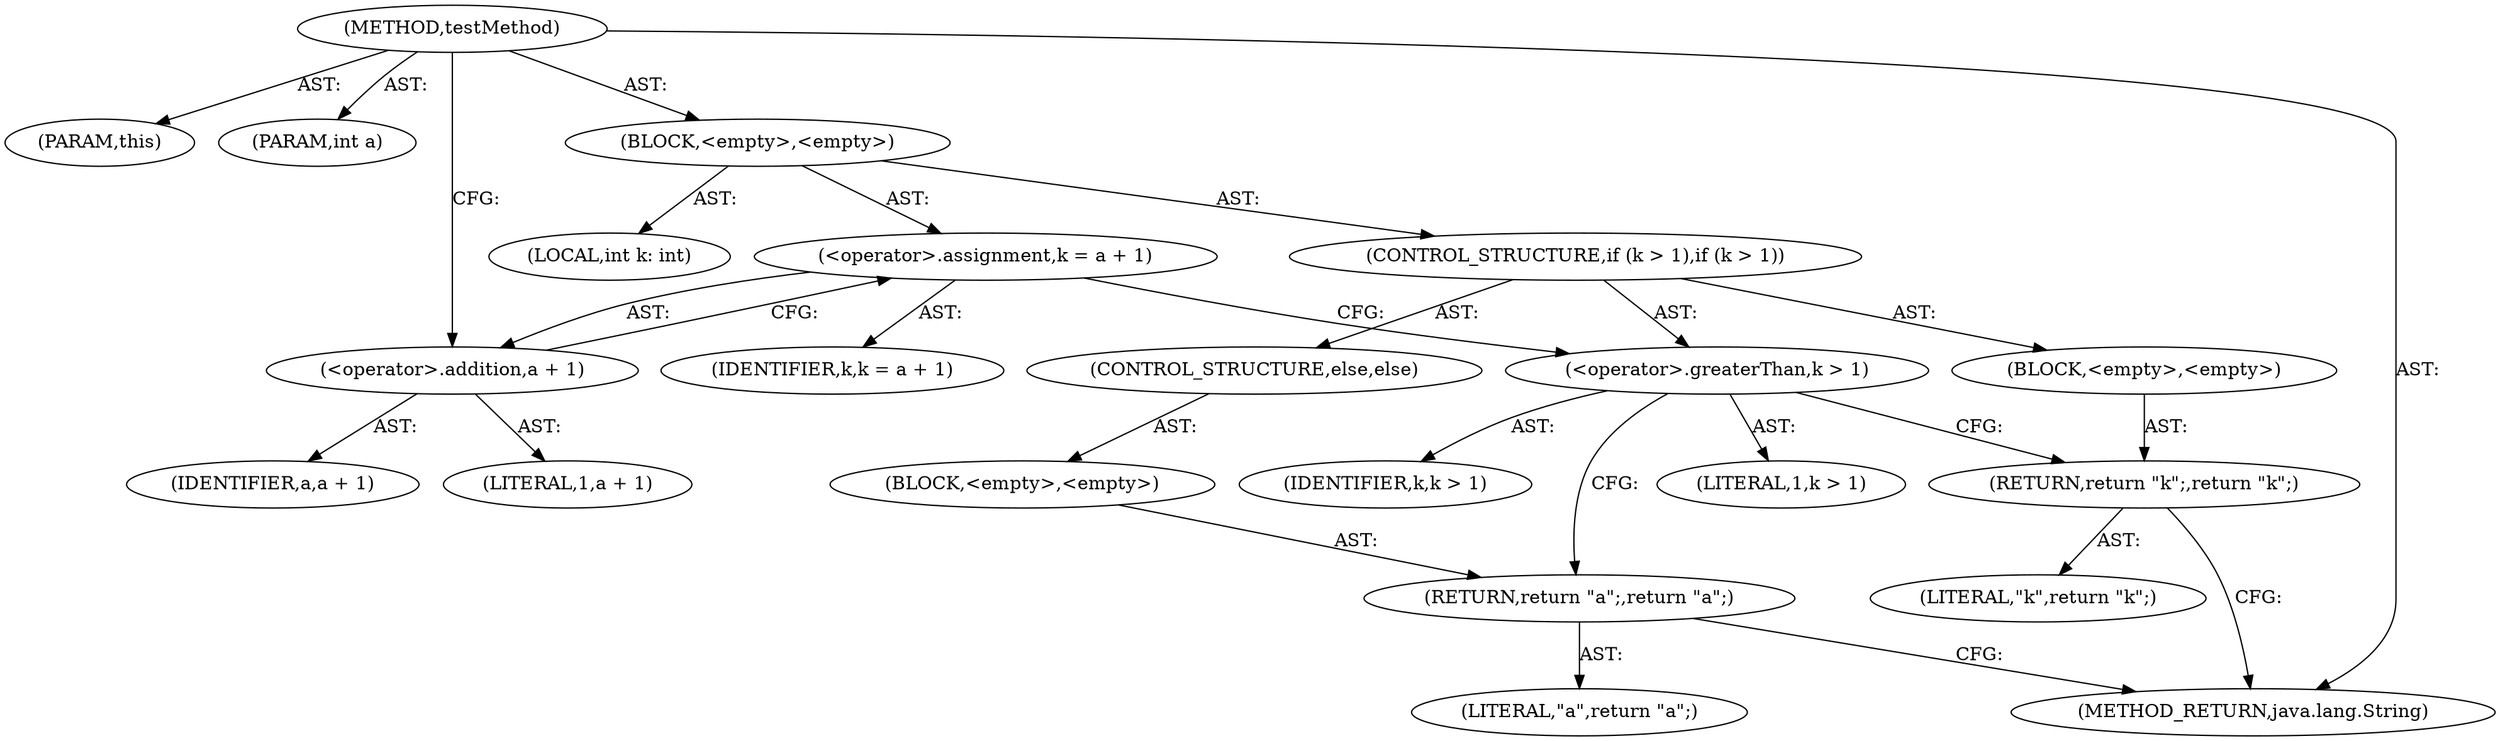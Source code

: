 digraph "testMethod" {  
"1000101" [label = "(METHOD,testMethod)" ]
"1000102" [label = "(PARAM,this)" ]
"1000103" [label = "(PARAM,int a)" ]
"1000104" [label = "(BLOCK,<empty>,<empty>)" ]
"1000105" [label = "(LOCAL,int k: int)" ]
"1000106" [label = "(<operator>.assignment,k = a + 1)" ]
"1000107" [label = "(IDENTIFIER,k,k = a + 1)" ]
"1000108" [label = "(<operator>.addition,a + 1)" ]
"1000109" [label = "(IDENTIFIER,a,a + 1)" ]
"1000110" [label = "(LITERAL,1,a + 1)" ]
"1000111" [label = "(CONTROL_STRUCTURE,if (k > 1),if (k > 1))" ]
"1000112" [label = "(<operator>.greaterThan,k > 1)" ]
"1000113" [label = "(IDENTIFIER,k,k > 1)" ]
"1000114" [label = "(LITERAL,1,k > 1)" ]
"1000115" [label = "(BLOCK,<empty>,<empty>)" ]
"1000116" [label = "(RETURN,return \"k\";,return \"k\";)" ]
"1000117" [label = "(LITERAL,\"k\",return \"k\";)" ]
"1000118" [label = "(CONTROL_STRUCTURE,else,else)" ]
"1000119" [label = "(BLOCK,<empty>,<empty>)" ]
"1000120" [label = "(RETURN,return \"a\";,return \"a\";)" ]
"1000121" [label = "(LITERAL,\"a\",return \"a\";)" ]
"1000122" [label = "(METHOD_RETURN,java.lang.String)" ]
  "1000101" -> "1000102"  [ label = "AST: "] 
  "1000101" -> "1000103"  [ label = "AST: "] 
  "1000101" -> "1000104"  [ label = "AST: "] 
  "1000101" -> "1000122"  [ label = "AST: "] 
  "1000104" -> "1000105"  [ label = "AST: "] 
  "1000104" -> "1000106"  [ label = "AST: "] 
  "1000104" -> "1000111"  [ label = "AST: "] 
  "1000106" -> "1000107"  [ label = "AST: "] 
  "1000106" -> "1000108"  [ label = "AST: "] 
  "1000108" -> "1000109"  [ label = "AST: "] 
  "1000108" -> "1000110"  [ label = "AST: "] 
  "1000111" -> "1000112"  [ label = "AST: "] 
  "1000111" -> "1000115"  [ label = "AST: "] 
  "1000111" -> "1000118"  [ label = "AST: "] 
  "1000112" -> "1000113"  [ label = "AST: "] 
  "1000112" -> "1000114"  [ label = "AST: "] 
  "1000115" -> "1000116"  [ label = "AST: "] 
  "1000116" -> "1000117"  [ label = "AST: "] 
  "1000118" -> "1000119"  [ label = "AST: "] 
  "1000119" -> "1000120"  [ label = "AST: "] 
  "1000120" -> "1000121"  [ label = "AST: "] 
  "1000106" -> "1000112"  [ label = "CFG: "] 
  "1000108" -> "1000106"  [ label = "CFG: "] 
  "1000112" -> "1000116"  [ label = "CFG: "] 
  "1000112" -> "1000120"  [ label = "CFG: "] 
  "1000116" -> "1000122"  [ label = "CFG: "] 
  "1000120" -> "1000122"  [ label = "CFG: "] 
  "1000101" -> "1000108"  [ label = "CFG: "] 
}